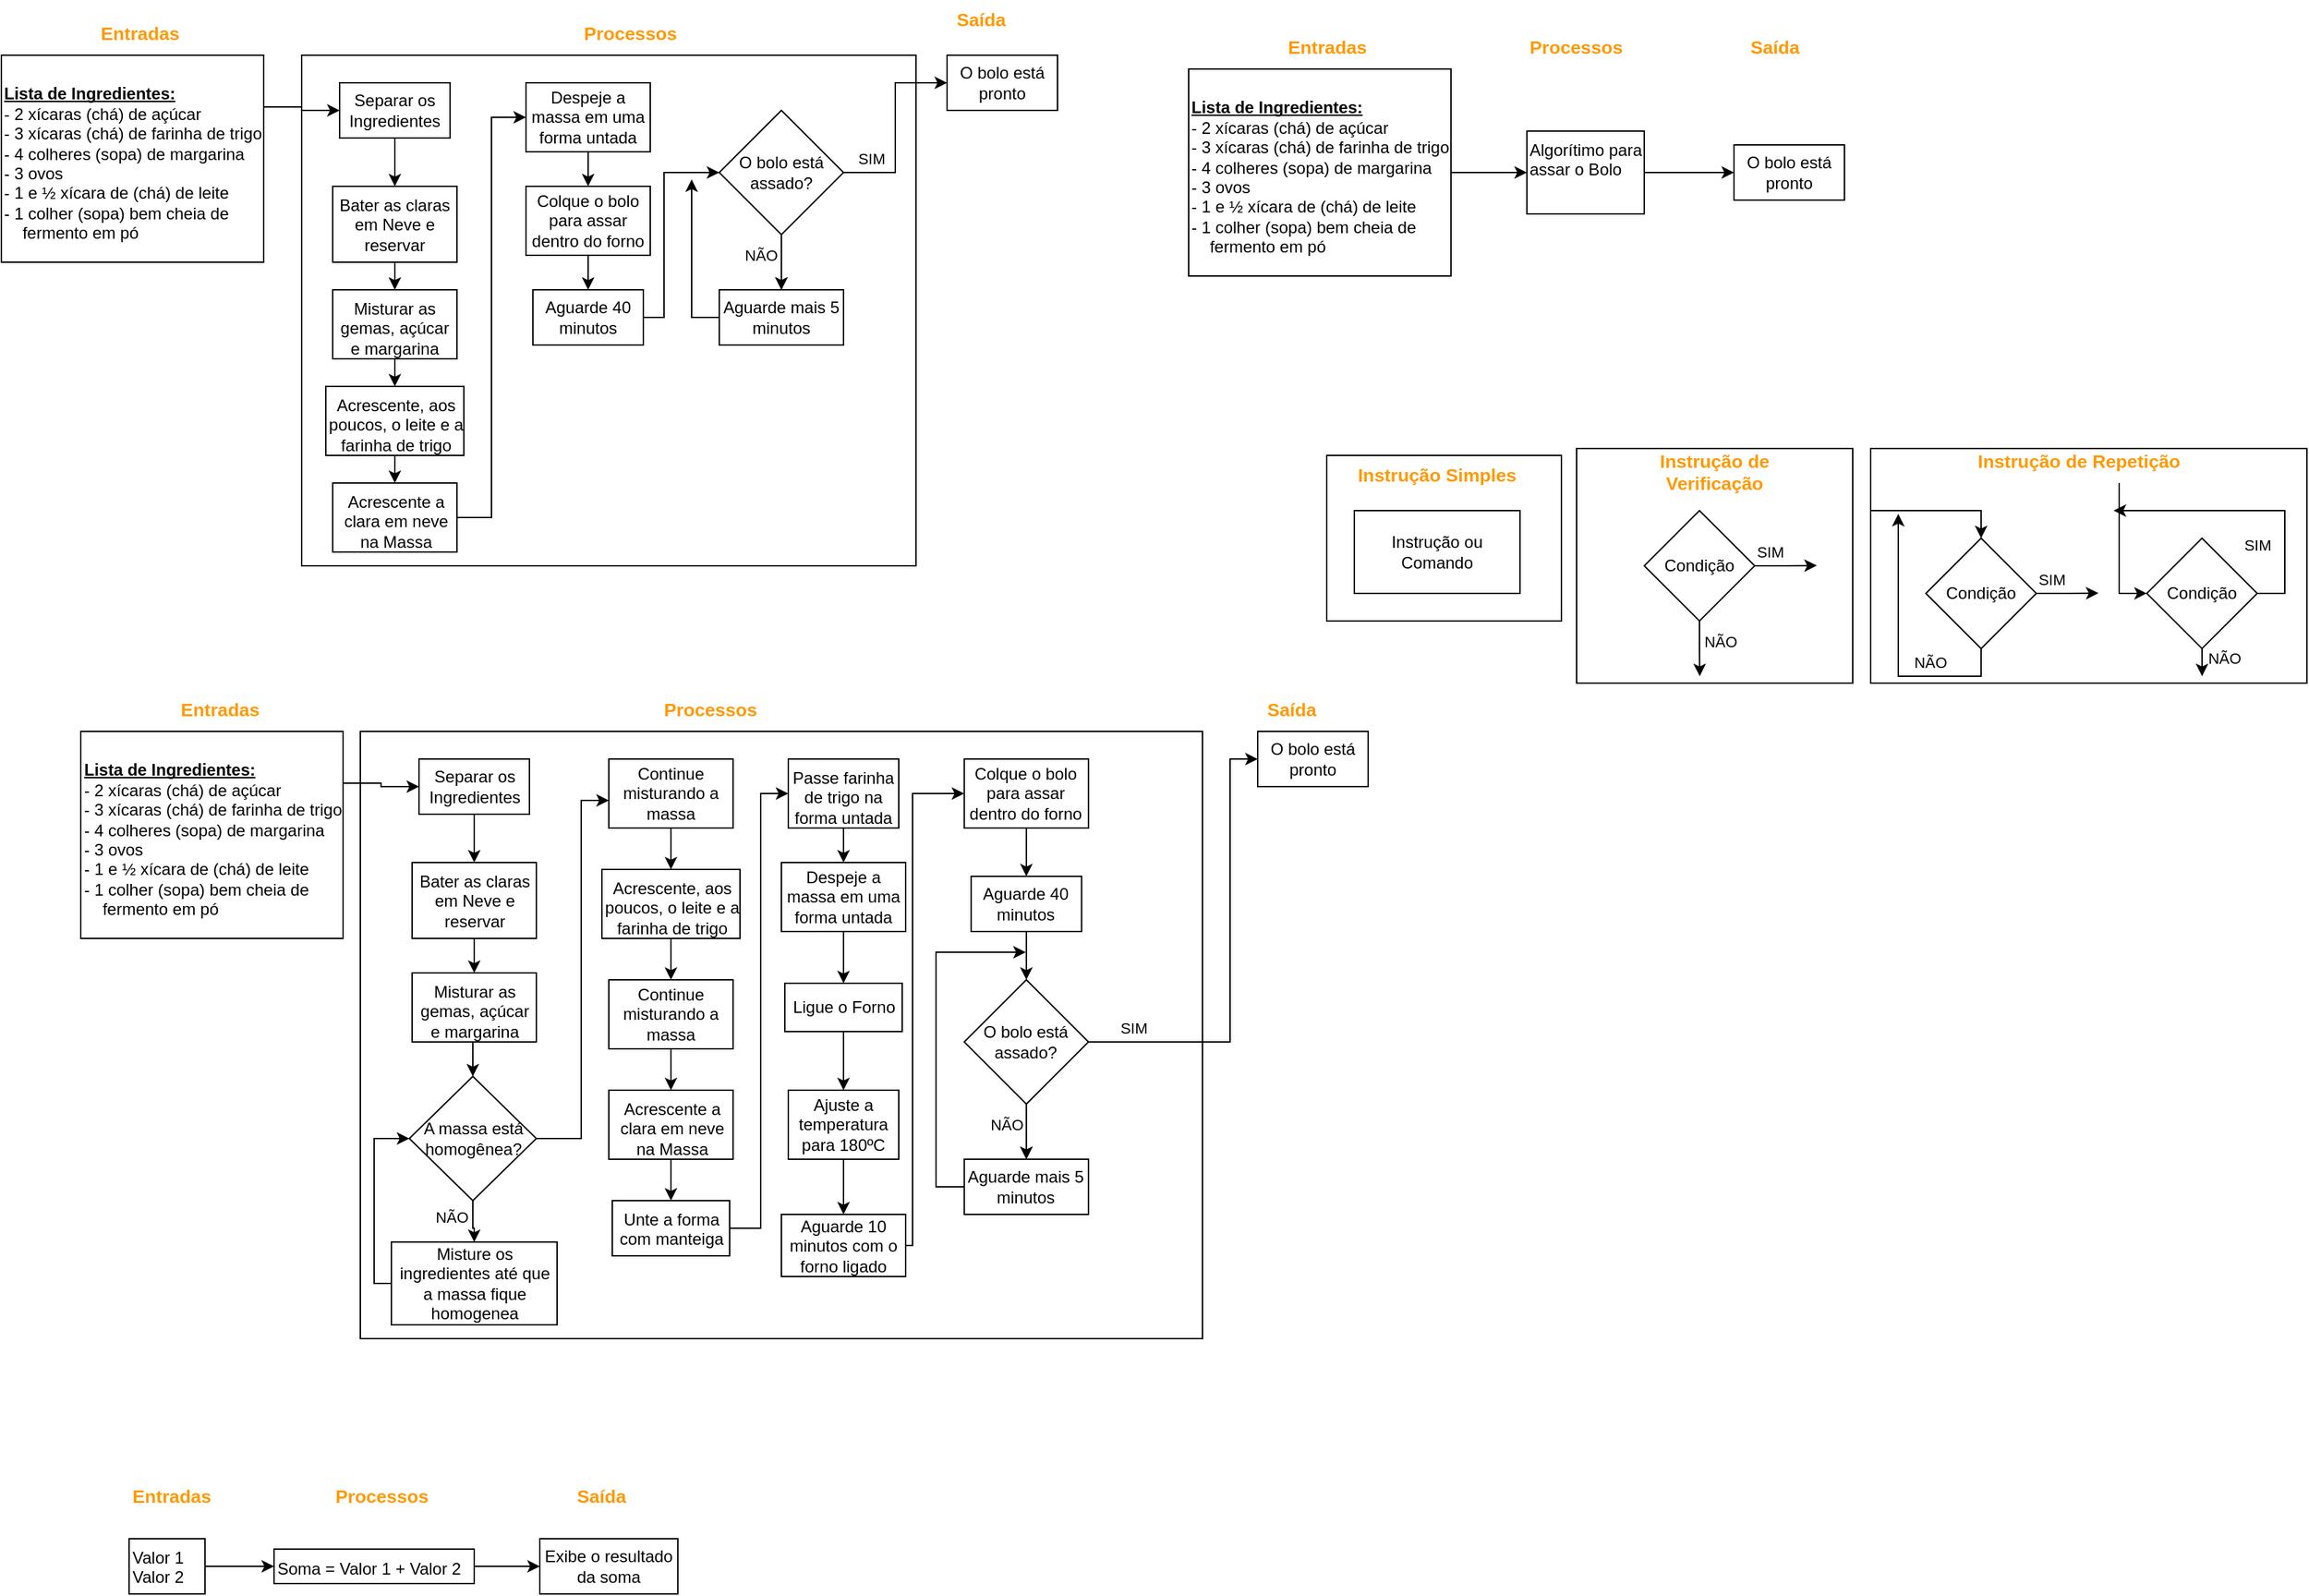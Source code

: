 <mxfile version="26.0.2">
  <diagram name="Página-1" id="PnfCO375FsDXvBxX3vm0">
    <mxGraphModel dx="3520" dy="1736" grid="1" gridSize="10" guides="1" tooltips="1" connect="1" arrows="1" fold="1" page="1" pageScale="1" pageWidth="827" pageHeight="1169" math="0" shadow="0">
      <root>
        <mxCell id="0" />
        <mxCell id="1" parent="0" />
        <mxCell id="hST-BHd2oqx7HPo5_Fxf-225" value="" style="rounded=0;whiteSpace=wrap;html=1;fillColor=none;" parent="1" vertex="1">
          <mxGeometry x="1354" y="324.99" width="316" height="170.02" as="geometry" />
        </mxCell>
        <mxCell id="hST-BHd2oqx7HPo5_Fxf-222" value="" style="rounded=0;whiteSpace=wrap;html=1;fillColor=none;" parent="1" vertex="1">
          <mxGeometry x="1141" y="324.99" width="200" height="170.02" as="geometry" />
        </mxCell>
        <mxCell id="hST-BHd2oqx7HPo5_Fxf-112" value="" style="edgeStyle=orthogonalEdgeStyle;rounded=0;orthogonalLoop=1;jettySize=auto;html=1;" parent="1" source="hST-BHd2oqx7HPo5_Fxf-106" target="hST-BHd2oqx7HPo5_Fxf-111" edge="1">
          <mxGeometry relative="1" as="geometry" />
        </mxCell>
        <mxCell id="hST-BHd2oqx7HPo5_Fxf-106" value="&lt;b id=&quot;docs-internal-guid-5ede7787-7fff-86bc-f74b-21b0d1a336cf&quot; style=&quot;forced-color-adjust: none; color: rgb(0, 0, 0); font-family: Helvetica; font-size: 12px; font-style: normal; font-variant-ligatures: normal; font-variant-caps: normal; letter-spacing: normal; orphans: 2; text-align: left; text-indent: 0px; text-transform: none; widows: 2; word-spacing: 0px; -webkit-text-stroke-width: 0px; white-space: normal; background-color: rgb(251, 251, 251); text-decoration-thickness: initial; text-decoration-style: initial; text-decoration-color: initial; font-weight: normal;&quot;&gt;&lt;p dir=&quot;ltr&quot; style=&quot;forced-color-adjust: none; line-height: 1.2; margin-top: 0pt; margin-bottom: 0pt;&quot;&gt;&lt;span style=&quot;forced-color-adjust: none; font-size: 9pt; font-family: Arial, sans-serif; color: rgb(0, 0, 0); background-color: transparent; font-weight: 700; font-style: normal; font-variant: normal; text-decoration: underline; text-decoration-skip-ink: none; vertical-align: baseline; white-space: pre-wrap;&quot;&gt;&lt;br class=&quot;Apple-interchange-newline&quot;&gt;Lista de Ingredientes:&lt;/span&gt;&lt;/p&gt;&lt;p dir=&quot;ltr&quot; style=&quot;forced-color-adjust: none; line-height: 1.2; margin-top: 0pt; margin-bottom: 0pt;&quot;&gt;&lt;span style=&quot;forced-color-adjust: none; font-size: 9pt; font-family: Arial, sans-serif; color: rgb(0, 0, 0); background-color: transparent; font-weight: 400; font-style: normal; font-variant: normal; text-decoration: none; vertical-align: baseline; white-space: pre-wrap;&quot;&gt;- 2 xícaras (chá) de açúcar&lt;/span&gt;&lt;/p&gt;&lt;p dir=&quot;ltr&quot; style=&quot;forced-color-adjust: none; line-height: 1.2; margin-top: 0pt; margin-bottom: 0pt;&quot;&gt;&lt;span style=&quot;forced-color-adjust: none; font-size: 9pt; font-family: Arial, sans-serif; color: rgb(0, 0, 0); background-color: transparent; font-weight: 400; font-style: normal; font-variant: normal; text-decoration: none; vertical-align: baseline; white-space: pre-wrap;&quot;&gt;- 3 xícaras (chá) de farinha de trigo&lt;/span&gt;&lt;/p&gt;&lt;p dir=&quot;ltr&quot; style=&quot;forced-color-adjust: none; line-height: 1.2; margin-top: 0pt; margin-bottom: 0pt;&quot;&gt;&lt;span style=&quot;forced-color-adjust: none; font-size: 9pt; font-family: Arial, sans-serif; color: rgb(0, 0, 0); background-color: transparent; font-weight: 400; font-style: normal; font-variant: normal; text-decoration: none; vertical-align: baseline; white-space: pre-wrap;&quot;&gt;- 4 colheres (sopa) de margarina&lt;/span&gt;&lt;/p&gt;&lt;p dir=&quot;ltr&quot; style=&quot;forced-color-adjust: none; line-height: 1.2; margin-top: 0pt; margin-bottom: 0pt;&quot;&gt;&lt;span style=&quot;forced-color-adjust: none; font-size: 9pt; font-family: Arial, sans-serif; color: rgb(0, 0, 0); background-color: transparent; font-weight: 400; font-style: normal; font-variant: normal; text-decoration: none; vertical-align: baseline; white-space: pre-wrap;&quot;&gt;- 3 ovos&lt;/span&gt;&lt;/p&gt;&lt;p dir=&quot;ltr&quot; style=&quot;forced-color-adjust: none; line-height: 1.2; margin-top: 0pt; margin-bottom: 0pt;&quot;&gt;&lt;span style=&quot;forced-color-adjust: none; font-size: 9pt; font-family: Arial, sans-serif; color: rgb(0, 0, 0); background-color: transparent; font-weight: 400; font-style: normal; font-variant: normal; text-decoration: none; vertical-align: baseline; white-space: pre-wrap;&quot;&gt;- 1 e ½ xícara de (chá) de leite&lt;/span&gt;&lt;/p&gt;&lt;p dir=&quot;ltr&quot; style=&quot;forced-color-adjust: none; line-height: 1.2; margin-top: 0pt; margin-bottom: 0pt;&quot;&gt;&lt;span style=&quot;forced-color-adjust: none; font-size: 9pt; font-family: Arial, sans-serif; color: rgb(0, 0, 0); background-color: transparent; font-weight: 400; font-style: normal; font-variant: normal; text-decoration: none; vertical-align: baseline; white-space: pre-wrap;&quot;&gt;- 1 colher (sopa) bem cheia de&amp;nbsp;&lt;/span&gt;&lt;/p&gt;&lt;p dir=&quot;ltr&quot; style=&quot;forced-color-adjust: none; line-height: 1.2; margin-top: 0pt; margin-bottom: 0pt;&quot;&gt;&lt;span style=&quot;forced-color-adjust: none; font-size: 9pt; font-family: Arial, sans-serif; color: rgb(0, 0, 0); background-color: transparent; font-weight: 400; font-style: normal; font-variant: normal; text-decoration: none; vertical-align: baseline; white-space: pre-wrap;&quot;&gt;&amp;nbsp;&amp;nbsp;&amp;nbsp;&amp;nbsp;fermento em pó&lt;/span&gt;&lt;/p&gt;&lt;/b&gt;" style="text;whiteSpace=wrap;html=1;strokeColor=default;" parent="1" vertex="1">
          <mxGeometry x="860" y="50" width="190" height="150" as="geometry" />
        </mxCell>
        <mxCell id="hST-BHd2oqx7HPo5_Fxf-107" value="&lt;span style=&quot;color: rgb(255, 153, 0); font-family: Arial, sans-serif; font-size: 13.333px; font-style: normal; font-variant-ligatures: normal; font-variant-caps: normal; font-weight: 700; letter-spacing: normal; orphans: 2; text-align: center; text-indent: 0px; text-transform: none; widows: 2; word-spacing: 0px; -webkit-text-stroke-width: 0px; white-space: pre-wrap; text-decoration-thickness: initial; text-decoration-style: initial; text-decoration-color: initial; float: none; display: inline !important;&quot;&gt;Entradas&lt;/span&gt;" style="text;whiteSpace=wrap;html=1;labelBackgroundColor=none;" parent="1" vertex="1">
          <mxGeometry x="930" y="20" width="70" height="30" as="geometry" />
        </mxCell>
        <mxCell id="hST-BHd2oqx7HPo5_Fxf-108" value="O bolo está pronto" style="text;html=1;align=center;verticalAlign=middle;whiteSpace=wrap;rounded=0;strokeColor=default;" parent="1" vertex="1">
          <mxGeometry x="1255" y="105" width="80" height="40" as="geometry" />
        </mxCell>
        <mxCell id="hST-BHd2oqx7HPo5_Fxf-109" value="&lt;div style=&quot;text-align: center;&quot;&gt;&lt;span style=&quot;background-color: initial; font-size: 13.333px; white-space-collapse: preserve;&quot;&gt;&lt;font face=&quot;Arial, sans-serif&quot; color=&quot;#ff9900&quot;&gt;&lt;b&gt;Saída&lt;/b&gt;&lt;/font&gt;&lt;/span&gt;&lt;/div&gt;" style="text;whiteSpace=wrap;html=1;labelBackgroundColor=none;" parent="1" vertex="1">
          <mxGeometry x="1265" y="20" width="70" height="30" as="geometry" />
        </mxCell>
        <mxCell id="hST-BHd2oqx7HPo5_Fxf-110" value="&lt;div style=&quot;text-align: center;&quot;&gt;&lt;span style=&quot;background-color: initial; font-size: 13.333px; white-space-collapse: preserve;&quot;&gt;&lt;font face=&quot;Arial, sans-serif&quot; color=&quot;#ff9900&quot;&gt;&lt;b&gt;Processos&lt;/b&gt;&lt;/font&gt;&lt;/span&gt;&lt;/div&gt;" style="text;whiteSpace=wrap;html=1;labelBackgroundColor=none;" parent="1" vertex="1">
          <mxGeometry x="1105" y="20" width="70" height="30" as="geometry" />
        </mxCell>
        <mxCell id="hST-BHd2oqx7HPo5_Fxf-113" value="" style="edgeStyle=orthogonalEdgeStyle;rounded=0;orthogonalLoop=1;jettySize=auto;html=1;" parent="1" source="hST-BHd2oqx7HPo5_Fxf-111" target="hST-BHd2oqx7HPo5_Fxf-108" edge="1">
          <mxGeometry relative="1" as="geometry" />
        </mxCell>
        <mxCell id="hST-BHd2oqx7HPo5_Fxf-111" value="Algorítimo para assar o Bolo" style="whiteSpace=wrap;html=1;align=left;verticalAlign=top;fillColor=none;gradientColor=none;" parent="1" vertex="1">
          <mxGeometry x="1105" y="95" width="85" height="60" as="geometry" />
        </mxCell>
        <mxCell id="hST-BHd2oqx7HPo5_Fxf-114" value="" style="rounded=0;whiteSpace=wrap;html=1;fillColor=none;" parent="1" vertex="1">
          <mxGeometry x="217.5" y="40" width="445" height="370" as="geometry" />
        </mxCell>
        <mxCell id="hST-BHd2oqx7HPo5_Fxf-115" style="edgeStyle=orthogonalEdgeStyle;rounded=0;orthogonalLoop=1;jettySize=auto;html=1;exitX=0.5;exitY=1;exitDx=0;exitDy=0;entryX=0.5;entryY=0;entryDx=0;entryDy=0;" parent="1" source="hST-BHd2oqx7HPo5_Fxf-116" target="hST-BHd2oqx7HPo5_Fxf-121" edge="1">
          <mxGeometry relative="1" as="geometry" />
        </mxCell>
        <mxCell id="hST-BHd2oqx7HPo5_Fxf-116" value="Separar os Ingredientes" style="text;html=1;align=center;verticalAlign=middle;whiteSpace=wrap;rounded=0;strokeColor=default;" parent="1" vertex="1">
          <mxGeometry x="245" y="60" width="80" height="40" as="geometry" />
        </mxCell>
        <mxCell id="hST-BHd2oqx7HPo5_Fxf-117" style="edgeStyle=orthogonalEdgeStyle;rounded=0;orthogonalLoop=1;jettySize=auto;html=1;exitX=1;exitY=0.25;exitDx=0;exitDy=0;entryX=0;entryY=0.5;entryDx=0;entryDy=0;" parent="1" source="hST-BHd2oqx7HPo5_Fxf-118" target="hST-BHd2oqx7HPo5_Fxf-116" edge="1">
          <mxGeometry relative="1" as="geometry" />
        </mxCell>
        <mxCell id="hST-BHd2oqx7HPo5_Fxf-118" value="&lt;b id=&quot;docs-internal-guid-5ede7787-7fff-86bc-f74b-21b0d1a336cf&quot; style=&quot;forced-color-adjust: none; color: rgb(0, 0, 0); font-family: Helvetica; font-size: 12px; font-style: normal; font-variant-ligatures: normal; font-variant-caps: normal; letter-spacing: normal; orphans: 2; text-align: left; text-indent: 0px; text-transform: none; widows: 2; word-spacing: 0px; -webkit-text-stroke-width: 0px; white-space: normal; background-color: rgb(251, 251, 251); text-decoration-thickness: initial; text-decoration-style: initial; text-decoration-color: initial; font-weight: normal;&quot;&gt;&lt;p dir=&quot;ltr&quot; style=&quot;forced-color-adjust: none; line-height: 1.2; margin-top: 0pt; margin-bottom: 0pt;&quot;&gt;&lt;span style=&quot;forced-color-adjust: none; font-size: 9pt; font-family: Arial, sans-serif; color: rgb(0, 0, 0); background-color: transparent; font-weight: 700; font-style: normal; font-variant: normal; text-decoration: underline; text-decoration-skip-ink: none; vertical-align: baseline; white-space: pre-wrap;&quot;&gt;&lt;br class=&quot;Apple-interchange-newline&quot;&gt;Lista de Ingredientes:&lt;/span&gt;&lt;/p&gt;&lt;p dir=&quot;ltr&quot; style=&quot;forced-color-adjust: none; line-height: 1.2; margin-top: 0pt; margin-bottom: 0pt;&quot;&gt;&lt;span style=&quot;forced-color-adjust: none; font-size: 9pt; font-family: Arial, sans-serif; color: rgb(0, 0, 0); background-color: transparent; font-weight: 400; font-style: normal; font-variant: normal; text-decoration: none; vertical-align: baseline; white-space: pre-wrap;&quot;&gt;- 2 xícaras (chá) de açúcar&lt;/span&gt;&lt;/p&gt;&lt;p dir=&quot;ltr&quot; style=&quot;forced-color-adjust: none; line-height: 1.2; margin-top: 0pt; margin-bottom: 0pt;&quot;&gt;&lt;span style=&quot;forced-color-adjust: none; font-size: 9pt; font-family: Arial, sans-serif; color: rgb(0, 0, 0); background-color: transparent; font-weight: 400; font-style: normal; font-variant: normal; text-decoration: none; vertical-align: baseline; white-space: pre-wrap;&quot;&gt;- 3 xícaras (chá) de farinha de trigo&lt;/span&gt;&lt;/p&gt;&lt;p dir=&quot;ltr&quot; style=&quot;forced-color-adjust: none; line-height: 1.2; margin-top: 0pt; margin-bottom: 0pt;&quot;&gt;&lt;span style=&quot;forced-color-adjust: none; font-size: 9pt; font-family: Arial, sans-serif; color: rgb(0, 0, 0); background-color: transparent; font-weight: 400; font-style: normal; font-variant: normal; text-decoration: none; vertical-align: baseline; white-space: pre-wrap;&quot;&gt;- 4 colheres (sopa) de margarina&lt;/span&gt;&lt;/p&gt;&lt;p dir=&quot;ltr&quot; style=&quot;forced-color-adjust: none; line-height: 1.2; margin-top: 0pt; margin-bottom: 0pt;&quot;&gt;&lt;span style=&quot;forced-color-adjust: none; font-size: 9pt; font-family: Arial, sans-serif; color: rgb(0, 0, 0); background-color: transparent; font-weight: 400; font-style: normal; font-variant: normal; text-decoration: none; vertical-align: baseline; white-space: pre-wrap;&quot;&gt;- 3 ovos&lt;/span&gt;&lt;/p&gt;&lt;p dir=&quot;ltr&quot; style=&quot;forced-color-adjust: none; line-height: 1.2; margin-top: 0pt; margin-bottom: 0pt;&quot;&gt;&lt;span style=&quot;forced-color-adjust: none; font-size: 9pt; font-family: Arial, sans-serif; color: rgb(0, 0, 0); background-color: transparent; font-weight: 400; font-style: normal; font-variant: normal; text-decoration: none; vertical-align: baseline; white-space: pre-wrap;&quot;&gt;- 1 e ½ xícara de (chá) de leite&lt;/span&gt;&lt;/p&gt;&lt;p dir=&quot;ltr&quot; style=&quot;forced-color-adjust: none; line-height: 1.2; margin-top: 0pt; margin-bottom: 0pt;&quot;&gt;&lt;span style=&quot;forced-color-adjust: none; font-size: 9pt; font-family: Arial, sans-serif; color: rgb(0, 0, 0); background-color: transparent; font-weight: 400; font-style: normal; font-variant: normal; text-decoration: none; vertical-align: baseline; white-space: pre-wrap;&quot;&gt;- 1 colher (sopa) bem cheia de&amp;nbsp;&lt;/span&gt;&lt;/p&gt;&lt;p dir=&quot;ltr&quot; style=&quot;forced-color-adjust: none; line-height: 1.2; margin-top: 0pt; margin-bottom: 0pt;&quot;&gt;&lt;span style=&quot;forced-color-adjust: none; font-size: 9pt; font-family: Arial, sans-serif; color: rgb(0, 0, 0); background-color: transparent; font-weight: 400; font-style: normal; font-variant: normal; text-decoration: none; vertical-align: baseline; white-space: pre-wrap;&quot;&gt;&amp;nbsp;&amp;nbsp;&amp;nbsp;&amp;nbsp;fermento em pó&lt;/span&gt;&lt;/p&gt;&lt;/b&gt;" style="text;whiteSpace=wrap;html=1;strokeColor=default;" parent="1" vertex="1">
          <mxGeometry y="40" width="190" height="150" as="geometry" />
        </mxCell>
        <mxCell id="hST-BHd2oqx7HPo5_Fxf-119" value="&lt;span style=&quot;color: rgb(255, 153, 0); font-family: Arial, sans-serif; font-size: 13.333px; font-style: normal; font-variant-ligatures: normal; font-variant-caps: normal; font-weight: 700; letter-spacing: normal; orphans: 2; text-align: center; text-indent: 0px; text-transform: none; widows: 2; word-spacing: 0px; -webkit-text-stroke-width: 0px; white-space: pre-wrap; text-decoration-thickness: initial; text-decoration-style: initial; text-decoration-color: initial; float: none; display: inline !important;&quot;&gt;Entradas&lt;/span&gt;" style="text;whiteSpace=wrap;html=1;labelBackgroundColor=none;" parent="1" vertex="1">
          <mxGeometry x="70" y="10" width="70" height="30" as="geometry" />
        </mxCell>
        <mxCell id="hST-BHd2oqx7HPo5_Fxf-120" style="edgeStyle=orthogonalEdgeStyle;rounded=0;orthogonalLoop=1;jettySize=auto;html=1;exitX=0.5;exitY=1;exitDx=0;exitDy=0;entryX=0.5;entryY=0;entryDx=0;entryDy=0;" parent="1" source="hST-BHd2oqx7HPo5_Fxf-121" target="hST-BHd2oqx7HPo5_Fxf-123" edge="1">
          <mxGeometry relative="1" as="geometry" />
        </mxCell>
        <mxCell id="hST-BHd2oqx7HPo5_Fxf-121" value="&lt;span style=&quot;color: rgb(0, 0, 0); font-family: Arial, sans-serif; font-size: 12px; font-style: normal; font-variant-ligatures: normal; font-variant-caps: normal; font-weight: 400; letter-spacing: normal; orphans: 2; text-indent: 0px; text-transform: none; widows: 2; word-spacing: 0px; -webkit-text-stroke-width: 0px; white-space: pre-wrap; text-decoration-thickness: initial; text-decoration-style: initial; text-decoration-color: initial; float: none; display: inline !important;&quot;&gt;Bater as claras em Neve e reservar&lt;/span&gt;" style="text;whiteSpace=wrap;html=1;strokeColor=default;align=center;labelBackgroundColor=none;" parent="1" vertex="1">
          <mxGeometry x="240" y="135" width="90" height="55" as="geometry" />
        </mxCell>
        <mxCell id="hST-BHd2oqx7HPo5_Fxf-122" style="edgeStyle=orthogonalEdgeStyle;rounded=0;orthogonalLoop=1;jettySize=auto;html=1;exitX=0.5;exitY=1;exitDx=0;exitDy=0;entryX=0.5;entryY=0;entryDx=0;entryDy=0;" parent="1" source="hST-BHd2oqx7HPo5_Fxf-123" target="hST-BHd2oqx7HPo5_Fxf-125" edge="1">
          <mxGeometry relative="1" as="geometry" />
        </mxCell>
        <mxCell id="hST-BHd2oqx7HPo5_Fxf-123" value="&lt;span style=&quot;color: rgb(0, 0, 0); font-family: Arial, sans-serif; font-size: 12px; font-style: normal; font-variant-ligatures: normal; font-variant-caps: normal; font-weight: 400; letter-spacing: normal; orphans: 2; text-indent: 0px; text-transform: none; widows: 2; word-spacing: 0px; -webkit-text-stroke-width: 0px; white-space: pre-wrap; text-decoration-thickness: initial; text-decoration-style: initial; text-decoration-color: initial; float: none; display: inline !important;&quot;&gt;Misturar as gemas, açúcar e margarina&lt;/span&gt;" style="text;whiteSpace=wrap;html=1;labelBackgroundColor=none;strokeColor=default;align=center;" parent="1" vertex="1">
          <mxGeometry x="240" y="210" width="90" height="50" as="geometry" />
        </mxCell>
        <mxCell id="hST-BHd2oqx7HPo5_Fxf-124" style="edgeStyle=orthogonalEdgeStyle;rounded=0;orthogonalLoop=1;jettySize=auto;html=1;exitX=0.5;exitY=1;exitDx=0;exitDy=0;entryX=0.5;entryY=0;entryDx=0;entryDy=0;" parent="1" source="hST-BHd2oqx7HPo5_Fxf-125" target="hST-BHd2oqx7HPo5_Fxf-127" edge="1">
          <mxGeometry relative="1" as="geometry" />
        </mxCell>
        <mxCell id="hST-BHd2oqx7HPo5_Fxf-125" value="&lt;b id=&quot;docs-internal-guid-5ede7787-7fff-86bc-f74b-21b0d1a336cf&quot; style=&quot;forced-color-adjust: none; color: rgb(0, 0, 0); font-family: Helvetica; font-size: 12px; font-style: normal; font-variant-ligatures: normal; font-variant-caps: normal; letter-spacing: normal; orphans: 2; text-align: left; text-indent: 0px; text-transform: none; widows: 2; word-spacing: 0px; -webkit-text-stroke-width: 0px; white-space: normal; text-decoration-thickness: initial; text-decoration-style: initial; text-decoration-color: initial; font-weight: normal;&quot;&gt;&lt;p dir=&quot;ltr&quot; style=&quot;forced-color-adjust: none; line-height: 1.2; text-align: center; margin-top: 0pt; margin-bottom: 0pt;&quot;&gt;&lt;span style=&quot;forced-color-adjust: none; font-size: 9pt; font-family: Arial, sans-serif; color: rgb(0, 0, 0); font-weight: 400; font-style: normal; font-variant: normal; text-decoration: none; vertical-align: baseline; white-space: pre-wrap;&quot;&gt;Acrescente, aos poucos, o leite e a farinha de trigo&lt;/span&gt;&lt;/p&gt;&lt;/b&gt;&lt;br class=&quot;Apple-interchange-newline&quot;&gt;" style="text;whiteSpace=wrap;html=1;strokeColor=default;labelBackgroundColor=none;" parent="1" vertex="1">
          <mxGeometry x="235" y="280" width="100" height="50" as="geometry" />
        </mxCell>
        <mxCell id="hST-BHd2oqx7HPo5_Fxf-126" style="edgeStyle=orthogonalEdgeStyle;rounded=0;orthogonalLoop=1;jettySize=auto;html=1;exitX=1;exitY=0.5;exitDx=0;exitDy=0;entryX=0;entryY=0.5;entryDx=0;entryDy=0;" parent="1" source="hST-BHd2oqx7HPo5_Fxf-127" target="hST-BHd2oqx7HPo5_Fxf-129" edge="1">
          <mxGeometry relative="1" as="geometry" />
        </mxCell>
        <mxCell id="hST-BHd2oqx7HPo5_Fxf-127" value="&lt;b id=&quot;docs-internal-guid-5ede7787-7fff-86bc-f74b-21b0d1a336cf&quot; style=&quot;forced-color-adjust: none; color: rgb(0, 0, 0); font-family: Helvetica; font-size: 12px; font-style: normal; font-variant-ligatures: normal; font-variant-caps: normal; letter-spacing: normal; orphans: 2; text-align: left; text-indent: 0px; text-transform: none; widows: 2; word-spacing: 0px; -webkit-text-stroke-width: 0px; white-space: normal; text-decoration-thickness: initial; text-decoration-style: initial; text-decoration-color: initial; font-weight: normal;&quot;&gt;&lt;p dir=&quot;ltr&quot; style=&quot;forced-color-adjust: none; line-height: 1.2; text-align: center; margin-top: 0pt; margin-bottom: 0pt;&quot;&gt;&lt;span style=&quot;font-family: Arial, sans-serif; white-space-collapse: preserve;&quot;&gt;Acrescente a clara em neve na Massa&lt;/span&gt;&lt;/p&gt;&lt;/b&gt;" style="text;whiteSpace=wrap;html=1;strokeColor=default;labelBackgroundColor=none;" parent="1" vertex="1">
          <mxGeometry x="240" y="350" width="90" height="50" as="geometry" />
        </mxCell>
        <mxCell id="hST-BHd2oqx7HPo5_Fxf-128" style="edgeStyle=orthogonalEdgeStyle;rounded=0;orthogonalLoop=1;jettySize=auto;html=1;exitX=0.5;exitY=1;exitDx=0;exitDy=0;entryX=0.5;entryY=0;entryDx=0;entryDy=0;" parent="1" source="hST-BHd2oqx7HPo5_Fxf-129" target="hST-BHd2oqx7HPo5_Fxf-131" edge="1">
          <mxGeometry relative="1" as="geometry" />
        </mxCell>
        <mxCell id="hST-BHd2oqx7HPo5_Fxf-129" value="Despeje a massa em uma forma untada" style="text;html=1;align=center;verticalAlign=middle;whiteSpace=wrap;rounded=0;strokeColor=default;" parent="1" vertex="1">
          <mxGeometry x="380" y="60" width="90" height="50" as="geometry" />
        </mxCell>
        <mxCell id="hST-BHd2oqx7HPo5_Fxf-130" style="edgeStyle=orthogonalEdgeStyle;rounded=0;orthogonalLoop=1;jettySize=auto;html=1;exitX=0.5;exitY=1;exitDx=0;exitDy=0;entryX=0.5;entryY=0;entryDx=0;entryDy=0;" parent="1" source="hST-BHd2oqx7HPo5_Fxf-131" target="hST-BHd2oqx7HPo5_Fxf-133" edge="1">
          <mxGeometry relative="1" as="geometry" />
        </mxCell>
        <mxCell id="hST-BHd2oqx7HPo5_Fxf-131" value="Colque o bolo para assar dentro do forno" style="text;html=1;align=center;verticalAlign=middle;whiteSpace=wrap;rounded=0;strokeColor=default;" parent="1" vertex="1">
          <mxGeometry x="380" y="135" width="90" height="50" as="geometry" />
        </mxCell>
        <mxCell id="hST-BHd2oqx7HPo5_Fxf-132" style="edgeStyle=orthogonalEdgeStyle;rounded=0;orthogonalLoop=1;jettySize=auto;html=1;exitX=1;exitY=0.5;exitDx=0;exitDy=0;entryX=0;entryY=0.5;entryDx=0;entryDy=0;" parent="1" source="hST-BHd2oqx7HPo5_Fxf-133" target="hST-BHd2oqx7HPo5_Fxf-139" edge="1">
          <mxGeometry relative="1" as="geometry">
            <Array as="points">
              <mxPoint x="480" y="230" />
              <mxPoint x="480" y="125" />
            </Array>
          </mxGeometry>
        </mxCell>
        <mxCell id="hST-BHd2oqx7HPo5_Fxf-133" value="Aguarde 40 minutos" style="text;html=1;align=center;verticalAlign=middle;whiteSpace=wrap;rounded=0;strokeColor=default;" parent="1" vertex="1">
          <mxGeometry x="385" y="210" width="80" height="40" as="geometry" />
        </mxCell>
        <mxCell id="hST-BHd2oqx7HPo5_Fxf-134" style="edgeStyle=orthogonalEdgeStyle;rounded=0;orthogonalLoop=1;jettySize=auto;html=1;exitX=0.5;exitY=1;exitDx=0;exitDy=0;entryX=0.5;entryY=0;entryDx=0;entryDy=0;labelBackgroundColor=none;" parent="1" source="hST-BHd2oqx7HPo5_Fxf-139" target="hST-BHd2oqx7HPo5_Fxf-141" edge="1">
          <mxGeometry relative="1" as="geometry" />
        </mxCell>
        <mxCell id="hST-BHd2oqx7HPo5_Fxf-135" value="NÃO" style="edgeLabel;html=1;align=center;verticalAlign=middle;resizable=0;points=[];labelBackgroundColor=none;" parent="hST-BHd2oqx7HPo5_Fxf-134" vertex="1" connectable="0">
          <mxGeometry x="-0.4" y="-2" relative="1" as="geometry">
            <mxPoint x="-13" y="3" as="offset" />
          </mxGeometry>
        </mxCell>
        <mxCell id="hST-BHd2oqx7HPo5_Fxf-136" style="edgeStyle=orthogonalEdgeStyle;rounded=0;orthogonalLoop=1;jettySize=auto;html=1;exitX=1;exitY=0.5;exitDx=0;exitDy=0;" parent="1" source="hST-BHd2oqx7HPo5_Fxf-139" target="hST-BHd2oqx7HPo5_Fxf-142" edge="1">
          <mxGeometry relative="1" as="geometry" />
        </mxCell>
        <mxCell id="hST-BHd2oqx7HPo5_Fxf-137" value="SIM" style="edgeLabel;html=1;align=center;verticalAlign=middle;resizable=0;points=[];labelBackgroundColor=none;" parent="hST-BHd2oqx7HPo5_Fxf-136" vertex="1" connectable="0">
          <mxGeometry x="-0.313" y="2" relative="1" as="geometry">
            <mxPoint x="-16" as="offset" />
          </mxGeometry>
        </mxCell>
        <mxCell id="hST-BHd2oqx7HPo5_Fxf-138" value="" style="edgeStyle=orthogonalEdgeStyle;rounded=0;orthogonalLoop=1;jettySize=auto;html=1;" parent="1" source="hST-BHd2oqx7HPo5_Fxf-139" target="hST-BHd2oqx7HPo5_Fxf-141" edge="1">
          <mxGeometry relative="1" as="geometry" />
        </mxCell>
        <mxCell id="hST-BHd2oqx7HPo5_Fxf-139" value="O bolo está assado?" style="rhombus;whiteSpace=wrap;html=1;fillColor=none;" parent="1" vertex="1">
          <mxGeometry x="520" y="80" width="90" height="90" as="geometry" />
        </mxCell>
        <mxCell id="hST-BHd2oqx7HPo5_Fxf-140" style="edgeStyle=orthogonalEdgeStyle;rounded=0;orthogonalLoop=1;jettySize=auto;html=1;exitX=0;exitY=0.5;exitDx=0;exitDy=0;" parent="1" source="hST-BHd2oqx7HPo5_Fxf-141" edge="1">
          <mxGeometry relative="1" as="geometry">
            <mxPoint x="500" y="130" as="targetPoint" />
          </mxGeometry>
        </mxCell>
        <mxCell id="hST-BHd2oqx7HPo5_Fxf-141" value="Aguarde mais 5 minutos" style="text;html=1;align=center;verticalAlign=middle;whiteSpace=wrap;rounded=0;strokeColor=default;" parent="1" vertex="1">
          <mxGeometry x="520" y="210" width="90" height="40" as="geometry" />
        </mxCell>
        <mxCell id="hST-BHd2oqx7HPo5_Fxf-142" value="O bolo está pronto" style="text;html=1;align=center;verticalAlign=middle;whiteSpace=wrap;rounded=0;strokeColor=default;" parent="1" vertex="1">
          <mxGeometry x="685" y="40" width="80" height="40" as="geometry" />
        </mxCell>
        <mxCell id="hST-BHd2oqx7HPo5_Fxf-143" value="&lt;div style=&quot;text-align: center;&quot;&gt;&lt;span style=&quot;background-color: initial; font-size: 13.333px; white-space-collapse: preserve;&quot;&gt;&lt;font face=&quot;Arial, sans-serif&quot; color=&quot;#ff9900&quot;&gt;&lt;b&gt;Processos&lt;/b&gt;&lt;/font&gt;&lt;/span&gt;&lt;/div&gt;" style="text;whiteSpace=wrap;html=1;labelBackgroundColor=none;" parent="1" vertex="1">
          <mxGeometry x="420" y="10" width="70" height="30" as="geometry" />
        </mxCell>
        <mxCell id="hST-BHd2oqx7HPo5_Fxf-144" value="&lt;div style=&quot;text-align: center;&quot;&gt;&lt;span style=&quot;background-color: initial; font-size: 13.333px; white-space-collapse: preserve;&quot;&gt;&lt;font face=&quot;Arial, sans-serif&quot; color=&quot;#ff9900&quot;&gt;&lt;b&gt;Saída&lt;/b&gt;&lt;/font&gt;&lt;/span&gt;&lt;/div&gt;" style="text;whiteSpace=wrap;html=1;labelBackgroundColor=none;" parent="1" vertex="1">
          <mxGeometry x="690" width="70" height="30" as="geometry" />
        </mxCell>
        <mxCell id="hST-BHd2oqx7HPo5_Fxf-145" value="" style="rounded=0;whiteSpace=wrap;html=1;fillColor=none;movable=1;resizable=1;rotatable=1;deletable=1;editable=1;locked=0;connectable=1;" parent="1" vertex="1">
          <mxGeometry x="260" y="530" width="610" height="440" as="geometry" />
        </mxCell>
        <mxCell id="hST-BHd2oqx7HPo5_Fxf-146" style="edgeStyle=orthogonalEdgeStyle;rounded=0;orthogonalLoop=1;jettySize=auto;html=1;exitX=0.5;exitY=1;exitDx=0;exitDy=0;entryX=0.5;entryY=0;entryDx=0;entryDy=0;movable=1;resizable=1;rotatable=1;deletable=1;editable=1;locked=0;connectable=1;" parent="1" source="hST-BHd2oqx7HPo5_Fxf-147" target="hST-BHd2oqx7HPo5_Fxf-152" edge="1">
          <mxGeometry relative="1" as="geometry" />
        </mxCell>
        <mxCell id="hST-BHd2oqx7HPo5_Fxf-147" value="Separar os Ingredientes" style="text;html=1;align=center;verticalAlign=middle;whiteSpace=wrap;rounded=0;strokeColor=default;movable=1;resizable=1;rotatable=1;deletable=1;editable=1;locked=0;connectable=1;" parent="1" vertex="1">
          <mxGeometry x="302.5" y="550" width="80" height="40" as="geometry" />
        </mxCell>
        <mxCell id="hST-BHd2oqx7HPo5_Fxf-148" style="edgeStyle=orthogonalEdgeStyle;rounded=0;orthogonalLoop=1;jettySize=auto;html=1;exitX=1;exitY=0.25;exitDx=0;exitDy=0;entryX=0;entryY=0.5;entryDx=0;entryDy=0;movable=1;resizable=1;rotatable=1;deletable=1;editable=1;locked=0;connectable=1;" parent="1" source="hST-BHd2oqx7HPo5_Fxf-149" target="hST-BHd2oqx7HPo5_Fxf-147" edge="1">
          <mxGeometry relative="1" as="geometry" />
        </mxCell>
        <mxCell id="hST-BHd2oqx7HPo5_Fxf-149" value="&lt;b id=&quot;docs-internal-guid-5ede7787-7fff-86bc-f74b-21b0d1a336cf&quot; style=&quot;forced-color-adjust: none; color: rgb(0, 0, 0); font-family: Helvetica; font-size: 12px; font-style: normal; font-variant-ligatures: normal; font-variant-caps: normal; letter-spacing: normal; orphans: 2; text-align: left; text-indent: 0px; text-transform: none; widows: 2; word-spacing: 0px; -webkit-text-stroke-width: 0px; white-space: normal; background-color: rgb(251, 251, 251); text-decoration-thickness: initial; text-decoration-style: initial; text-decoration-color: initial; font-weight: normal;&quot;&gt;&lt;p dir=&quot;ltr&quot; style=&quot;forced-color-adjust: none; line-height: 1.2; margin-top: 0pt; margin-bottom: 0pt;&quot;&gt;&lt;span style=&quot;forced-color-adjust: none; font-size: 9pt; font-family: Arial, sans-serif; color: rgb(0, 0, 0); background-color: transparent; font-weight: 700; font-style: normal; font-variant: normal; text-decoration: underline; text-decoration-skip-ink: none; vertical-align: baseline; white-space: pre-wrap;&quot;&gt;&lt;br class=&quot;Apple-interchange-newline&quot;&gt;Lista de Ingredientes:&lt;/span&gt;&lt;/p&gt;&lt;p dir=&quot;ltr&quot; style=&quot;forced-color-adjust: none; line-height: 1.2; margin-top: 0pt; margin-bottom: 0pt;&quot;&gt;&lt;span style=&quot;forced-color-adjust: none; font-size: 9pt; font-family: Arial, sans-serif; color: rgb(0, 0, 0); background-color: transparent; font-weight: 400; font-style: normal; font-variant: normal; text-decoration: none; vertical-align: baseline; white-space: pre-wrap;&quot;&gt;- 2 xícaras (chá) de açúcar&lt;/span&gt;&lt;/p&gt;&lt;p dir=&quot;ltr&quot; style=&quot;forced-color-adjust: none; line-height: 1.2; margin-top: 0pt; margin-bottom: 0pt;&quot;&gt;&lt;span style=&quot;forced-color-adjust: none; font-size: 9pt; font-family: Arial, sans-serif; color: rgb(0, 0, 0); background-color: transparent; font-weight: 400; font-style: normal; font-variant: normal; text-decoration: none; vertical-align: baseline; white-space: pre-wrap;&quot;&gt;- 3 xícaras (chá) de farinha de trigo&lt;/span&gt;&lt;/p&gt;&lt;p dir=&quot;ltr&quot; style=&quot;forced-color-adjust: none; line-height: 1.2; margin-top: 0pt; margin-bottom: 0pt;&quot;&gt;&lt;span style=&quot;forced-color-adjust: none; font-size: 9pt; font-family: Arial, sans-serif; color: rgb(0, 0, 0); background-color: transparent; font-weight: 400; font-style: normal; font-variant: normal; text-decoration: none; vertical-align: baseline; white-space: pre-wrap;&quot;&gt;- 4 colheres (sopa) de margarina&lt;/span&gt;&lt;/p&gt;&lt;p dir=&quot;ltr&quot; style=&quot;forced-color-adjust: none; line-height: 1.2; margin-top: 0pt; margin-bottom: 0pt;&quot;&gt;&lt;span style=&quot;forced-color-adjust: none; font-size: 9pt; font-family: Arial, sans-serif; color: rgb(0, 0, 0); background-color: transparent; font-weight: 400; font-style: normal; font-variant: normal; text-decoration: none; vertical-align: baseline; white-space: pre-wrap;&quot;&gt;- 3 ovos&lt;/span&gt;&lt;/p&gt;&lt;p dir=&quot;ltr&quot; style=&quot;forced-color-adjust: none; line-height: 1.2; margin-top: 0pt; margin-bottom: 0pt;&quot;&gt;&lt;span style=&quot;forced-color-adjust: none; font-size: 9pt; font-family: Arial, sans-serif; color: rgb(0, 0, 0); background-color: transparent; font-weight: 400; font-style: normal; font-variant: normal; text-decoration: none; vertical-align: baseline; white-space: pre-wrap;&quot;&gt;- 1 e ½ xícara de (chá) de leite&lt;/span&gt;&lt;/p&gt;&lt;p dir=&quot;ltr&quot; style=&quot;forced-color-adjust: none; line-height: 1.2; margin-top: 0pt; margin-bottom: 0pt;&quot;&gt;&lt;span style=&quot;forced-color-adjust: none; font-size: 9pt; font-family: Arial, sans-serif; color: rgb(0, 0, 0); background-color: transparent; font-weight: 400; font-style: normal; font-variant: normal; text-decoration: none; vertical-align: baseline; white-space: pre-wrap;&quot;&gt;- 1 colher (sopa) bem cheia de&amp;nbsp;&lt;/span&gt;&lt;/p&gt;&lt;p dir=&quot;ltr&quot; style=&quot;forced-color-adjust: none; line-height: 1.2; margin-top: 0pt; margin-bottom: 0pt;&quot;&gt;&lt;span style=&quot;forced-color-adjust: none; font-size: 9pt; font-family: Arial, sans-serif; color: rgb(0, 0, 0); background-color: transparent; font-weight: 400; font-style: normal; font-variant: normal; text-decoration: none; vertical-align: baseline; white-space: pre-wrap;&quot;&gt;&amp;nbsp;&amp;nbsp;&amp;nbsp;&amp;nbsp;fermento em pó&lt;/span&gt;&lt;/p&gt;&lt;/b&gt;" style="text;whiteSpace=wrap;html=1;strokeColor=default;movable=1;resizable=1;rotatable=1;deletable=1;editable=1;locked=0;connectable=1;" parent="1" vertex="1">
          <mxGeometry x="57.5" y="530" width="190" height="150" as="geometry" />
        </mxCell>
        <mxCell id="hST-BHd2oqx7HPo5_Fxf-150" value="&lt;span style=&quot;color: rgb(255, 153, 0); font-family: Arial, sans-serif; font-size: 13.333px; font-style: normal; font-variant-ligatures: normal; font-variant-caps: normal; font-weight: 700; letter-spacing: normal; orphans: 2; text-align: center; text-indent: 0px; text-transform: none; widows: 2; word-spacing: 0px; -webkit-text-stroke-width: 0px; white-space: pre-wrap; text-decoration-thickness: initial; text-decoration-style: initial; text-decoration-color: initial; float: none; display: inline !important;&quot;&gt;Entradas&lt;/span&gt;" style="text;whiteSpace=wrap;html=1;labelBackgroundColor=none;movable=1;resizable=1;rotatable=1;deletable=1;editable=1;locked=0;connectable=1;" parent="1" vertex="1">
          <mxGeometry x="127.5" y="500" width="70" height="30" as="geometry" />
        </mxCell>
        <mxCell id="hST-BHd2oqx7HPo5_Fxf-151" style="edgeStyle=orthogonalEdgeStyle;rounded=0;orthogonalLoop=1;jettySize=auto;html=1;exitX=0.5;exitY=1;exitDx=0;exitDy=0;entryX=0.5;entryY=0;entryDx=0;entryDy=0;movable=1;resizable=1;rotatable=1;deletable=1;editable=1;locked=0;connectable=1;" parent="1" source="hST-BHd2oqx7HPo5_Fxf-152" target="hST-BHd2oqx7HPo5_Fxf-154" edge="1">
          <mxGeometry relative="1" as="geometry" />
        </mxCell>
        <mxCell id="hST-BHd2oqx7HPo5_Fxf-152" value="&lt;span style=&quot;color: rgb(0, 0, 0); font-family: Arial, sans-serif; font-size: 12px; font-style: normal; font-variant-ligatures: normal; font-variant-caps: normal; font-weight: 400; letter-spacing: normal; orphans: 2; text-indent: 0px; text-transform: none; widows: 2; word-spacing: 0px; -webkit-text-stroke-width: 0px; white-space: pre-wrap; text-decoration-thickness: initial; text-decoration-style: initial; text-decoration-color: initial; float: none; display: inline !important;&quot;&gt;Bater as claras em Neve e reservar&lt;/span&gt;" style="text;whiteSpace=wrap;html=1;strokeColor=default;align=center;labelBackgroundColor=none;movable=1;resizable=1;rotatable=1;deletable=1;editable=1;locked=0;connectable=1;" parent="1" vertex="1">
          <mxGeometry x="297.5" y="625" width="90" height="55" as="geometry" />
        </mxCell>
        <mxCell id="hST-BHd2oqx7HPo5_Fxf-153" style="edgeStyle=orthogonalEdgeStyle;rounded=0;orthogonalLoop=1;jettySize=auto;html=1;exitX=0.5;exitY=1;exitDx=0;exitDy=0;entryX=0.5;entryY=0;entryDx=0;entryDy=0;movable=1;resizable=1;rotatable=1;deletable=1;editable=1;locked=0;connectable=1;" parent="1" source="hST-BHd2oqx7HPo5_Fxf-154" target="hST-BHd2oqx7HPo5_Fxf-179" edge="1">
          <mxGeometry relative="1" as="geometry" />
        </mxCell>
        <mxCell id="hST-BHd2oqx7HPo5_Fxf-154" value="&lt;span style=&quot;color: rgb(0, 0, 0); font-family: Arial, sans-serif; font-size: 12px; font-style: normal; font-variant-ligatures: normal; font-variant-caps: normal; font-weight: 400; letter-spacing: normal; orphans: 2; text-indent: 0px; text-transform: none; widows: 2; word-spacing: 0px; -webkit-text-stroke-width: 0px; white-space: pre-wrap; text-decoration-thickness: initial; text-decoration-style: initial; text-decoration-color: initial; float: none; display: inline !important;&quot;&gt;Misturar as gemas, açúcar e margarina&lt;/span&gt;" style="text;whiteSpace=wrap;html=1;labelBackgroundColor=none;strokeColor=default;align=center;movable=1;resizable=1;rotatable=1;deletable=1;editable=1;locked=0;connectable=1;" parent="1" vertex="1">
          <mxGeometry x="297.5" y="705" width="90" height="50" as="geometry" />
        </mxCell>
        <mxCell id="hST-BHd2oqx7HPo5_Fxf-155" style="edgeStyle=orthogonalEdgeStyle;rounded=0;orthogonalLoop=1;jettySize=auto;html=1;exitX=0.5;exitY=1;exitDx=0;exitDy=0;entryX=0.5;entryY=0;entryDx=0;entryDy=0;movable=1;resizable=1;rotatable=1;deletable=1;editable=1;locked=0;connectable=1;" parent="1" source="hST-BHd2oqx7HPo5_Fxf-156" target="hST-BHd2oqx7HPo5_Fxf-185" edge="1">
          <mxGeometry relative="1" as="geometry" />
        </mxCell>
        <mxCell id="hST-BHd2oqx7HPo5_Fxf-156" value="&lt;b id=&quot;docs-internal-guid-5ede7787-7fff-86bc-f74b-21b0d1a336cf&quot; style=&quot;forced-color-adjust: none; color: rgb(0, 0, 0); font-family: Helvetica; font-size: 12px; font-style: normal; font-variant-ligatures: normal; font-variant-caps: normal; letter-spacing: normal; orphans: 2; text-align: left; text-indent: 0px; text-transform: none; widows: 2; word-spacing: 0px; -webkit-text-stroke-width: 0px; white-space: normal; text-decoration-thickness: initial; text-decoration-style: initial; text-decoration-color: initial; font-weight: normal;&quot;&gt;&lt;p dir=&quot;ltr&quot; style=&quot;forced-color-adjust: none; line-height: 1.2; text-align: center; margin-top: 0pt; margin-bottom: 0pt;&quot;&gt;&lt;span style=&quot;forced-color-adjust: none; font-size: 9pt; font-family: Arial, sans-serif; color: rgb(0, 0, 0); font-weight: 400; font-style: normal; font-variant: normal; text-decoration: none; vertical-align: baseline; white-space: pre-wrap;&quot;&gt;Acrescente, aos poucos, o leite e a farinha de trigo&lt;/span&gt;&lt;/p&gt;&lt;/b&gt;&lt;br class=&quot;Apple-interchange-newline&quot;&gt;" style="text;whiteSpace=wrap;html=1;strokeColor=default;labelBackgroundColor=none;movable=1;resizable=1;rotatable=1;deletable=1;editable=1;locked=0;connectable=1;" parent="1" vertex="1">
          <mxGeometry x="435" y="630" width="100" height="50" as="geometry" />
        </mxCell>
        <mxCell id="hST-BHd2oqx7HPo5_Fxf-157" value="" style="edgeStyle=orthogonalEdgeStyle;rounded=0;orthogonalLoop=1;jettySize=auto;html=1;movable=1;resizable=1;rotatable=1;deletable=1;editable=1;locked=0;connectable=1;" parent="1" source="hST-BHd2oqx7HPo5_Fxf-158" target="hST-BHd2oqx7HPo5_Fxf-187" edge="1">
          <mxGeometry relative="1" as="geometry" />
        </mxCell>
        <mxCell id="hST-BHd2oqx7HPo5_Fxf-158" value="&lt;b id=&quot;docs-internal-guid-5ede7787-7fff-86bc-f74b-21b0d1a336cf&quot; style=&quot;forced-color-adjust: none; color: rgb(0, 0, 0); font-family: Helvetica; font-size: 12px; font-style: normal; font-variant-ligatures: normal; font-variant-caps: normal; letter-spacing: normal; orphans: 2; text-align: left; text-indent: 0px; text-transform: none; widows: 2; word-spacing: 0px; -webkit-text-stroke-width: 0px; white-space: normal; text-decoration-thickness: initial; text-decoration-style: initial; text-decoration-color: initial; font-weight: normal;&quot;&gt;&lt;p dir=&quot;ltr&quot; style=&quot;forced-color-adjust: none; line-height: 1.2; text-align: center; margin-top: 0pt; margin-bottom: 0pt;&quot;&gt;&lt;span style=&quot;font-family: Arial, sans-serif; white-space-collapse: preserve;&quot;&gt;Acrescente a clara em neve na Massa&lt;/span&gt;&lt;/p&gt;&lt;/b&gt;" style="text;whiteSpace=wrap;html=1;strokeColor=default;labelBackgroundColor=none;movable=1;resizable=1;rotatable=1;deletable=1;editable=1;locked=0;connectable=1;" parent="1" vertex="1">
          <mxGeometry x="440" y="790" width="90" height="50" as="geometry" />
        </mxCell>
        <mxCell id="hST-BHd2oqx7HPo5_Fxf-159" value="" style="edgeStyle=orthogonalEdgeStyle;rounded=0;orthogonalLoop=1;jettySize=auto;html=1;movable=1;resizable=1;rotatable=1;deletable=1;editable=1;locked=0;connectable=1;" parent="1" source="hST-BHd2oqx7HPo5_Fxf-160" target="hST-BHd2oqx7HPo5_Fxf-191" edge="1">
          <mxGeometry relative="1" as="geometry" />
        </mxCell>
        <mxCell id="hST-BHd2oqx7HPo5_Fxf-160" value="Despeje a massa em uma forma untada" style="text;html=1;align=center;verticalAlign=middle;whiteSpace=wrap;rounded=0;strokeColor=default;movable=1;resizable=1;rotatable=1;deletable=1;editable=1;locked=0;connectable=1;" parent="1" vertex="1">
          <mxGeometry x="565" y="625" width="90" height="50" as="geometry" />
        </mxCell>
        <mxCell id="hST-BHd2oqx7HPo5_Fxf-161" style="edgeStyle=orthogonalEdgeStyle;rounded=0;orthogonalLoop=1;jettySize=auto;html=1;exitX=0.5;exitY=1;exitDx=0;exitDy=0;entryX=0.5;entryY=0;entryDx=0;entryDy=0;movable=1;resizable=1;rotatable=1;deletable=1;editable=1;locked=0;connectable=1;" parent="1" source="hST-BHd2oqx7HPo5_Fxf-162" target="hST-BHd2oqx7HPo5_Fxf-164" edge="1">
          <mxGeometry relative="1" as="geometry" />
        </mxCell>
        <mxCell id="hST-BHd2oqx7HPo5_Fxf-162" value="Colque o bolo para assar dentro do forno" style="text;html=1;align=center;verticalAlign=middle;whiteSpace=wrap;rounded=0;strokeColor=default;movable=1;resizable=1;rotatable=1;deletable=1;editable=1;locked=0;connectable=1;" parent="1" vertex="1">
          <mxGeometry x="697.43" y="550" width="90" height="50" as="geometry" />
        </mxCell>
        <mxCell id="hST-BHd2oqx7HPo5_Fxf-163" style="edgeStyle=orthogonalEdgeStyle;rounded=0;orthogonalLoop=1;jettySize=auto;html=1;exitX=0.5;exitY=1;exitDx=0;exitDy=0;entryX=0.5;entryY=0;entryDx=0;entryDy=0;movable=1;resizable=1;rotatable=1;deletable=1;editable=1;locked=0;connectable=1;" parent="1" source="hST-BHd2oqx7HPo5_Fxf-164" target="hST-BHd2oqx7HPo5_Fxf-170" edge="1">
          <mxGeometry relative="1" as="geometry" />
        </mxCell>
        <mxCell id="hST-BHd2oqx7HPo5_Fxf-164" value="Aguarde 40 minutos" style="text;html=1;align=center;verticalAlign=middle;whiteSpace=wrap;rounded=0;strokeColor=default;movable=1;resizable=1;rotatable=1;deletable=1;editable=1;locked=0;connectable=1;" parent="1" vertex="1">
          <mxGeometry x="702.43" y="635" width="80" height="40" as="geometry" />
        </mxCell>
        <mxCell id="hST-BHd2oqx7HPo5_Fxf-165" style="edgeStyle=orthogonalEdgeStyle;rounded=0;orthogonalLoop=1;jettySize=auto;html=1;exitX=0.5;exitY=1;exitDx=0;exitDy=0;entryX=0.5;entryY=0;entryDx=0;entryDy=0;labelBackgroundColor=none;movable=1;resizable=1;rotatable=1;deletable=1;editable=1;locked=0;connectable=1;" parent="1" source="hST-BHd2oqx7HPo5_Fxf-170" target="hST-BHd2oqx7HPo5_Fxf-172" edge="1">
          <mxGeometry relative="1" as="geometry" />
        </mxCell>
        <mxCell id="hST-BHd2oqx7HPo5_Fxf-166" value="NÃO" style="edgeLabel;html=1;align=center;verticalAlign=middle;resizable=1;points=[];labelBackgroundColor=none;movable=1;rotatable=1;deletable=1;editable=1;locked=0;connectable=1;" parent="hST-BHd2oqx7HPo5_Fxf-165" vertex="1" connectable="0">
          <mxGeometry x="-0.4" y="-2" relative="1" as="geometry">
            <mxPoint x="-13" y="3" as="offset" />
          </mxGeometry>
        </mxCell>
        <mxCell id="hST-BHd2oqx7HPo5_Fxf-167" style="edgeStyle=orthogonalEdgeStyle;rounded=0;orthogonalLoop=1;jettySize=auto;html=1;exitX=1;exitY=0.5;exitDx=0;exitDy=0;entryX=0;entryY=0.5;entryDx=0;entryDy=0;movable=1;resizable=1;rotatable=1;deletable=1;editable=1;locked=0;connectable=1;" parent="1" source="hST-BHd2oqx7HPo5_Fxf-170" target="hST-BHd2oqx7HPo5_Fxf-173" edge="1">
          <mxGeometry relative="1" as="geometry">
            <Array as="points">
              <mxPoint x="890" y="755" />
              <mxPoint x="890" y="550" />
            </Array>
          </mxGeometry>
        </mxCell>
        <mxCell id="hST-BHd2oqx7HPo5_Fxf-168" value="SIM" style="edgeLabel;html=1;align=center;verticalAlign=middle;resizable=1;points=[];labelBackgroundColor=none;movable=1;rotatable=1;deletable=1;editable=1;locked=0;connectable=1;" parent="hST-BHd2oqx7HPo5_Fxf-167" vertex="1" connectable="0">
          <mxGeometry x="-0.313" y="2" relative="1" as="geometry">
            <mxPoint x="-68" as="offset" />
          </mxGeometry>
        </mxCell>
        <mxCell id="hST-BHd2oqx7HPo5_Fxf-169" value="" style="edgeStyle=orthogonalEdgeStyle;rounded=0;orthogonalLoop=1;jettySize=auto;html=1;movable=1;resizable=1;rotatable=1;deletable=1;editable=1;locked=0;connectable=1;" parent="1" source="hST-BHd2oqx7HPo5_Fxf-170" target="hST-BHd2oqx7HPo5_Fxf-172" edge="1">
          <mxGeometry relative="1" as="geometry" />
        </mxCell>
        <mxCell id="hST-BHd2oqx7HPo5_Fxf-170" value="O bolo está assado?" style="rhombus;whiteSpace=wrap;html=1;fillColor=none;movable=1;resizable=1;rotatable=1;deletable=1;editable=1;locked=0;connectable=1;" parent="1" vertex="1">
          <mxGeometry x="697.43" y="710" width="90" height="90" as="geometry" />
        </mxCell>
        <mxCell id="hST-BHd2oqx7HPo5_Fxf-171" style="edgeStyle=orthogonalEdgeStyle;rounded=0;orthogonalLoop=1;jettySize=auto;html=1;exitX=0;exitY=0.5;exitDx=0;exitDy=0;movable=1;resizable=1;rotatable=1;deletable=1;editable=1;locked=0;connectable=1;" parent="1" source="hST-BHd2oqx7HPo5_Fxf-172" edge="1">
          <mxGeometry relative="1" as="geometry">
            <mxPoint x="742" y="690" as="targetPoint" />
            <Array as="points">
              <mxPoint x="677" y="860" />
              <mxPoint x="677" y="690" />
            </Array>
          </mxGeometry>
        </mxCell>
        <mxCell id="hST-BHd2oqx7HPo5_Fxf-172" value="Aguarde mais 5 minutos" style="text;html=1;align=center;verticalAlign=middle;whiteSpace=wrap;rounded=0;strokeColor=default;movable=1;resizable=1;rotatable=1;deletable=1;editable=1;locked=0;connectable=1;" parent="1" vertex="1">
          <mxGeometry x="697.43" y="840" width="90" height="40" as="geometry" />
        </mxCell>
        <mxCell id="hST-BHd2oqx7HPo5_Fxf-173" value="O bolo está pronto" style="text;html=1;align=center;verticalAlign=middle;whiteSpace=wrap;rounded=0;strokeColor=default;movable=1;resizable=1;rotatable=1;deletable=1;editable=1;locked=0;connectable=1;" parent="1" vertex="1">
          <mxGeometry x="910" y="530" width="80" height="40" as="geometry" />
        </mxCell>
        <mxCell id="hST-BHd2oqx7HPo5_Fxf-174" value="&lt;div style=&quot;text-align: center;&quot;&gt;&lt;span style=&quot;background-color: initial; font-size: 13.333px; white-space-collapse: preserve;&quot;&gt;&lt;font face=&quot;Arial, sans-serif&quot; color=&quot;#ff9900&quot;&gt;&lt;b&gt;Processos&lt;/b&gt;&lt;/font&gt;&lt;/span&gt;&lt;/div&gt;" style="text;whiteSpace=wrap;html=1;labelBackgroundColor=none;movable=1;resizable=1;rotatable=1;deletable=1;editable=1;locked=0;connectable=1;" parent="1" vertex="1">
          <mxGeometry x="477.5" y="500" width="70" height="30" as="geometry" />
        </mxCell>
        <mxCell id="hST-BHd2oqx7HPo5_Fxf-175" value="&lt;div style=&quot;text-align: center;&quot;&gt;&lt;span style=&quot;background-color: initial; font-size: 13.333px; white-space-collapse: preserve;&quot;&gt;&lt;font face=&quot;Arial, sans-serif&quot; color=&quot;#ff9900&quot;&gt;&lt;b&gt;Saída&lt;/b&gt;&lt;/font&gt;&lt;/span&gt;&lt;/div&gt;" style="text;whiteSpace=wrap;html=1;labelBackgroundColor=none;movable=1;resizable=1;rotatable=1;deletable=1;editable=1;locked=0;connectable=1;" parent="1" vertex="1">
          <mxGeometry x="915" y="500" width="70" height="30" as="geometry" />
        </mxCell>
        <mxCell id="hST-BHd2oqx7HPo5_Fxf-176" value="" style="edgeStyle=orthogonalEdgeStyle;rounded=0;orthogonalLoop=1;jettySize=auto;html=1;movable=1;resizable=1;rotatable=1;deletable=1;editable=1;locked=0;connectable=1;" parent="1" source="hST-BHd2oqx7HPo5_Fxf-179" target="hST-BHd2oqx7HPo5_Fxf-181" edge="1">
          <mxGeometry relative="1" as="geometry" />
        </mxCell>
        <mxCell id="hST-BHd2oqx7HPo5_Fxf-177" value="NÃO" style="edgeLabel;html=1;align=center;verticalAlign=middle;resizable=1;points=[];labelBackgroundColor=none;movable=1;rotatable=1;deletable=1;editable=1;locked=0;connectable=1;" parent="hST-BHd2oqx7HPo5_Fxf-176" vertex="1" connectable="0">
          <mxGeometry x="-0.226" y="2" relative="1" as="geometry">
            <mxPoint x="-18" as="offset" />
          </mxGeometry>
        </mxCell>
        <mxCell id="hST-BHd2oqx7HPo5_Fxf-178" value="" style="edgeStyle=orthogonalEdgeStyle;rounded=0;orthogonalLoop=1;jettySize=auto;html=1;movable=1;resizable=1;rotatable=1;deletable=1;editable=1;locked=0;connectable=1;" parent="1" source="hST-BHd2oqx7HPo5_Fxf-179" target="hST-BHd2oqx7HPo5_Fxf-183" edge="1">
          <mxGeometry relative="1" as="geometry">
            <Array as="points">
              <mxPoint x="420" y="825" />
              <mxPoint x="420" y="580" />
            </Array>
          </mxGeometry>
        </mxCell>
        <mxCell id="hST-BHd2oqx7HPo5_Fxf-179" value="A massa está homogênea?" style="rhombus;whiteSpace=wrap;html=1;fillColor=none;movable=1;resizable=1;rotatable=1;deletable=1;editable=1;locked=0;connectable=1;" parent="1" vertex="1">
          <mxGeometry x="295.5" y="780" width="92" height="90" as="geometry" />
        </mxCell>
        <mxCell id="hST-BHd2oqx7HPo5_Fxf-180" style="edgeStyle=orthogonalEdgeStyle;rounded=0;orthogonalLoop=1;jettySize=auto;html=1;exitX=0;exitY=0.5;exitDx=0;exitDy=0;entryX=0;entryY=0.5;entryDx=0;entryDy=0;movable=1;resizable=1;rotatable=1;deletable=1;editable=1;locked=0;connectable=1;" parent="1" source="hST-BHd2oqx7HPo5_Fxf-181" target="hST-BHd2oqx7HPo5_Fxf-179" edge="1">
          <mxGeometry relative="1" as="geometry">
            <Array as="points">
              <mxPoint x="270" y="930" />
              <mxPoint x="270" y="825" />
            </Array>
          </mxGeometry>
        </mxCell>
        <mxCell id="hST-BHd2oqx7HPo5_Fxf-181" value="Misture os ingredientes até que a massa fique homogenea" style="whiteSpace=wrap;html=1;fillColor=none;movable=1;resizable=1;rotatable=1;deletable=1;editable=1;locked=0;connectable=1;" parent="1" vertex="1">
          <mxGeometry x="282.5" y="900" width="120" height="60" as="geometry" />
        </mxCell>
        <mxCell id="hST-BHd2oqx7HPo5_Fxf-182" style="edgeStyle=orthogonalEdgeStyle;rounded=0;orthogonalLoop=1;jettySize=auto;html=1;exitX=0.5;exitY=1;exitDx=0;exitDy=0;entryX=0.5;entryY=0;entryDx=0;entryDy=0;movable=1;resizable=1;rotatable=1;deletable=1;editable=1;locked=0;connectable=1;" parent="1" source="hST-BHd2oqx7HPo5_Fxf-183" target="hST-BHd2oqx7HPo5_Fxf-156" edge="1">
          <mxGeometry relative="1" as="geometry" />
        </mxCell>
        <mxCell id="hST-BHd2oqx7HPo5_Fxf-183" value="Continue misturando a massa" style="whiteSpace=wrap;html=1;fillColor=none;movable=1;resizable=1;rotatable=1;deletable=1;editable=1;locked=0;connectable=1;" parent="1" vertex="1">
          <mxGeometry x="440" y="550" width="90" height="50" as="geometry" />
        </mxCell>
        <mxCell id="hST-BHd2oqx7HPo5_Fxf-184" style="edgeStyle=orthogonalEdgeStyle;rounded=0;orthogonalLoop=1;jettySize=auto;html=1;exitX=0.5;exitY=1;exitDx=0;exitDy=0;entryX=0.5;entryY=0;entryDx=0;entryDy=0;movable=1;resizable=1;rotatable=1;deletable=1;editable=1;locked=0;connectable=1;" parent="1" source="hST-BHd2oqx7HPo5_Fxf-185" target="hST-BHd2oqx7HPo5_Fxf-158" edge="1">
          <mxGeometry relative="1" as="geometry" />
        </mxCell>
        <mxCell id="hST-BHd2oqx7HPo5_Fxf-185" value="Continue misturando a massa" style="text;html=1;align=center;verticalAlign=middle;whiteSpace=wrap;rounded=0;strokeColor=default;movable=1;resizable=1;rotatable=1;deletable=1;editable=1;locked=0;connectable=1;" parent="1" vertex="1">
          <mxGeometry x="440" y="710" width="90" height="50" as="geometry" />
        </mxCell>
        <mxCell id="hST-BHd2oqx7HPo5_Fxf-186" value="" style="edgeStyle=orthogonalEdgeStyle;rounded=0;orthogonalLoop=1;jettySize=auto;html=1;movable=1;resizable=1;rotatable=1;deletable=1;editable=1;locked=0;connectable=1;" parent="1" source="hST-BHd2oqx7HPo5_Fxf-187" target="hST-BHd2oqx7HPo5_Fxf-189" edge="1">
          <mxGeometry relative="1" as="geometry">
            <Array as="points">
              <mxPoint x="550" y="890" />
            </Array>
          </mxGeometry>
        </mxCell>
        <mxCell id="hST-BHd2oqx7HPo5_Fxf-187" value="Unte a forma com manteiga" style="whiteSpace=wrap;html=1;align=center;verticalAlign=top;fillColor=none;gradientColor=none;labelBackgroundColor=none;movable=1;resizable=1;rotatable=1;deletable=1;editable=1;locked=0;connectable=1;" parent="1" vertex="1">
          <mxGeometry x="442.5" y="870" width="85" height="40" as="geometry" />
        </mxCell>
        <mxCell id="hST-BHd2oqx7HPo5_Fxf-188" value="" style="edgeStyle=orthogonalEdgeStyle;rounded=0;orthogonalLoop=1;jettySize=auto;html=1;movable=1;resizable=1;rotatable=1;deletable=1;editable=1;locked=0;connectable=1;" parent="1" source="hST-BHd2oqx7HPo5_Fxf-189" target="hST-BHd2oqx7HPo5_Fxf-160" edge="1">
          <mxGeometry relative="1" as="geometry" />
        </mxCell>
        <mxCell id="hST-BHd2oqx7HPo5_Fxf-189" value="Passe farinha de trigo na forma untada" style="whiteSpace=wrap;html=1;verticalAlign=top;fillColor=none;gradientColor=none;labelBackgroundColor=none;movable=1;resizable=1;rotatable=1;deletable=1;editable=1;locked=0;connectable=1;" parent="1" vertex="1">
          <mxGeometry x="570" y="550" width="80" height="50" as="geometry" />
        </mxCell>
        <mxCell id="hST-BHd2oqx7HPo5_Fxf-190" value="" style="edgeStyle=orthogonalEdgeStyle;rounded=0;orthogonalLoop=1;jettySize=auto;html=1;movable=1;resizable=1;rotatable=1;deletable=1;editable=1;locked=0;connectable=1;" parent="1" source="hST-BHd2oqx7HPo5_Fxf-191" target="hST-BHd2oqx7HPo5_Fxf-193" edge="1">
          <mxGeometry relative="1" as="geometry" />
        </mxCell>
        <mxCell id="hST-BHd2oqx7HPo5_Fxf-191" value="Ligue o Forno" style="whiteSpace=wrap;html=1;fillColor=none;gradientColor=none;rounded=0;movable=1;resizable=1;rotatable=1;deletable=1;editable=1;locked=0;connectable=1;" parent="1" vertex="1">
          <mxGeometry x="567.5" y="712.5" width="85" height="35" as="geometry" />
        </mxCell>
        <mxCell id="hST-BHd2oqx7HPo5_Fxf-192" value="" style="edgeStyle=orthogonalEdgeStyle;rounded=0;orthogonalLoop=1;jettySize=auto;html=1;movable=1;resizable=1;rotatable=1;deletable=1;editable=1;locked=0;connectable=1;" parent="1" source="hST-BHd2oqx7HPo5_Fxf-193" target="hST-BHd2oqx7HPo5_Fxf-195" edge="1">
          <mxGeometry relative="1" as="geometry" />
        </mxCell>
        <mxCell id="hST-BHd2oqx7HPo5_Fxf-193" value="Ajuste a temperatura para 180ºC" style="whiteSpace=wrap;html=1;fillColor=none;gradientColor=none;rounded=0;movable=1;resizable=1;rotatable=1;deletable=1;editable=1;locked=0;connectable=1;" parent="1" vertex="1">
          <mxGeometry x="570" y="790" width="80" height="50" as="geometry" />
        </mxCell>
        <mxCell id="hST-BHd2oqx7HPo5_Fxf-194" style="edgeStyle=orthogonalEdgeStyle;rounded=0;orthogonalLoop=1;jettySize=auto;html=1;exitX=1;exitY=0.5;exitDx=0;exitDy=0;entryX=0;entryY=0.5;entryDx=0;entryDy=0;movable=1;resizable=1;rotatable=1;deletable=1;editable=1;locked=0;connectable=1;" parent="1" source="hST-BHd2oqx7HPo5_Fxf-195" target="hST-BHd2oqx7HPo5_Fxf-162" edge="1">
          <mxGeometry relative="1" as="geometry">
            <Array as="points">
              <mxPoint x="660" y="903" />
              <mxPoint x="660" y="575" />
            </Array>
          </mxGeometry>
        </mxCell>
        <mxCell id="hST-BHd2oqx7HPo5_Fxf-195" value="Aguarde 10 minutos com o forno ligado" style="whiteSpace=wrap;html=1;fillColor=none;gradientColor=none;rounded=0;movable=1;resizable=1;rotatable=1;deletable=1;editable=1;locked=0;connectable=1;" parent="1" vertex="1">
          <mxGeometry x="565" y="880" width="90" height="45" as="geometry" />
        </mxCell>
        <mxCell id="hST-BHd2oqx7HPo5_Fxf-196" value="Instrução ou Comando" style="rounded=0;whiteSpace=wrap;html=1;fillColor=none;" parent="1" vertex="1">
          <mxGeometry x="980" y="370" width="120" height="60" as="geometry" />
        </mxCell>
        <mxCell id="hST-BHd2oqx7HPo5_Fxf-197" value="&lt;div style=&quot;&quot;&gt;&lt;span style=&quot;background-color: initial; font-size: 13.333px; white-space-collapse: preserve;&quot;&gt;&lt;font color=&quot;#ff9900&quot; face=&quot;Arial, sans-serif&quot;&gt;&lt;b&gt;Instrução Simples&lt;/b&gt;&lt;/font&gt;&lt;/span&gt;&lt;/div&gt;" style="text;whiteSpace=wrap;html=1;labelBackgroundColor=none;movable=1;resizable=1;rotatable=1;deletable=1;editable=1;locked=0;connectable=1;align=center;" parent="1" vertex="1">
          <mxGeometry x="980" y="330" width="120" height="30" as="geometry" />
        </mxCell>
        <mxCell id="hST-BHd2oqx7HPo5_Fxf-199" value="&lt;div style=&quot;&quot;&gt;&lt;span style=&quot;background-color: initial; font-size: 13.333px; white-space-collapse: preserve;&quot;&gt;&lt;font color=&quot;#ff9900&quot; face=&quot;Arial, sans-serif&quot;&gt;&lt;b&gt;Instrução de Verificação&lt;/b&gt;&lt;/font&gt;&lt;/span&gt;&lt;/div&gt;" style="text;whiteSpace=wrap;html=1;labelBackgroundColor=none;movable=1;resizable=1;rotatable=1;deletable=1;editable=1;locked=0;connectable=1;align=center;" parent="1" vertex="1">
          <mxGeometry x="1181" y="320" width="120" height="40" as="geometry" />
        </mxCell>
        <mxCell id="hST-BHd2oqx7HPo5_Fxf-201" value="&lt;div style=&quot;&quot;&gt;&lt;span style=&quot;background-color: initial; font-size: 13.333px; white-space-collapse: preserve;&quot;&gt;&lt;font color=&quot;#ff9900&quot; face=&quot;Arial, sans-serif&quot;&gt;&lt;b&gt;Instrução de Repetição&lt;/b&gt;&lt;/font&gt;&lt;/span&gt;&lt;/div&gt;" style="text;whiteSpace=wrap;html=1;labelBackgroundColor=none;movable=1;resizable=1;rotatable=1;deletable=1;editable=1;locked=0;connectable=1;align=center;" parent="1" vertex="1">
          <mxGeometry x="1420" y="320" width="170" height="30" as="geometry" />
        </mxCell>
        <mxCell id="hST-BHd2oqx7HPo5_Fxf-203" style="edgeStyle=orthogonalEdgeStyle;rounded=0;orthogonalLoop=1;jettySize=auto;html=1;exitX=1;exitY=0.5;exitDx=0;exitDy=0;" parent="1" source="hST-BHd2oqx7HPo5_Fxf-202" edge="1">
          <mxGeometry relative="1" as="geometry">
            <mxPoint x="1315" y="409.78" as="targetPoint" />
          </mxGeometry>
        </mxCell>
        <mxCell id="hST-BHd2oqx7HPo5_Fxf-204" value="SIM" style="edgeLabel;html=1;align=center;verticalAlign=middle;resizable=0;points=[];labelBackgroundColor=none;" parent="hST-BHd2oqx7HPo5_Fxf-203" vertex="1" connectable="0">
          <mxGeometry x="-0.532" y="3" relative="1" as="geometry">
            <mxPoint y="-7" as="offset" />
          </mxGeometry>
        </mxCell>
        <mxCell id="hST-BHd2oqx7HPo5_Fxf-205" style="edgeStyle=orthogonalEdgeStyle;rounded=0;orthogonalLoop=1;jettySize=auto;html=1;exitX=0.5;exitY=1;exitDx=0;exitDy=0;" parent="1" source="hST-BHd2oqx7HPo5_Fxf-202" edge="1">
          <mxGeometry relative="1" as="geometry">
            <mxPoint x="1230.2" y="489.98" as="targetPoint" />
          </mxGeometry>
        </mxCell>
        <mxCell id="hST-BHd2oqx7HPo5_Fxf-206" value="NÃO" style="edgeLabel;html=1;align=center;verticalAlign=middle;resizable=0;points=[];labelBackgroundColor=none;" parent="hST-BHd2oqx7HPo5_Fxf-205" vertex="1" connectable="0">
          <mxGeometry x="-0.262" y="-1" relative="1" as="geometry">
            <mxPoint x="16" as="offset" />
          </mxGeometry>
        </mxCell>
        <mxCell id="hST-BHd2oqx7HPo5_Fxf-202" value="Condição" style="rhombus;whiteSpace=wrap;html=1;fillColor=none;" parent="1" vertex="1">
          <mxGeometry x="1190" y="369.98" width="80" height="80" as="geometry" />
        </mxCell>
        <mxCell id="hST-BHd2oqx7HPo5_Fxf-208" style="edgeStyle=orthogonalEdgeStyle;rounded=0;orthogonalLoop=1;jettySize=auto;html=1;exitX=1;exitY=0.5;exitDx=0;exitDy=0;" parent="1" source="hST-BHd2oqx7HPo5_Fxf-212" edge="1">
          <mxGeometry relative="1" as="geometry">
            <mxPoint x="1519" y="429.8" as="targetPoint" />
          </mxGeometry>
        </mxCell>
        <mxCell id="hST-BHd2oqx7HPo5_Fxf-209" value="SIM" style="edgeLabel;html=1;align=center;verticalAlign=middle;resizable=0;points=[];labelBackgroundColor=none;" parent="hST-BHd2oqx7HPo5_Fxf-208" vertex="1" connectable="0">
          <mxGeometry x="-0.532" y="3" relative="1" as="geometry">
            <mxPoint y="-7" as="offset" />
          </mxGeometry>
        </mxCell>
        <mxCell id="hST-BHd2oqx7HPo5_Fxf-210" style="edgeStyle=orthogonalEdgeStyle;rounded=0;orthogonalLoop=1;jettySize=auto;html=1;exitX=0.5;exitY=1;exitDx=0;exitDy=0;" parent="1" source="hST-BHd2oqx7HPo5_Fxf-212" edge="1">
          <mxGeometry relative="1" as="geometry">
            <mxPoint x="1374" y="372.4" as="targetPoint" />
            <Array as="points">
              <mxPoint x="1434" y="490" />
              <mxPoint x="1374" y="490" />
            </Array>
          </mxGeometry>
        </mxCell>
        <mxCell id="hST-BHd2oqx7HPo5_Fxf-211" value="NÃO" style="edgeLabel;html=1;align=center;verticalAlign=middle;resizable=0;points=[];labelBackgroundColor=none;" parent="hST-BHd2oqx7HPo5_Fxf-210" vertex="1" connectable="0">
          <mxGeometry x="-0.262" y="-1" relative="1" as="geometry">
            <mxPoint x="16" y="-9" as="offset" />
          </mxGeometry>
        </mxCell>
        <mxCell id="hST-BHd2oqx7HPo5_Fxf-212" value="Condição" style="rhombus;whiteSpace=wrap;html=1;fillColor=none;" parent="1" vertex="1">
          <mxGeometry x="1394" y="390" width="80" height="80" as="geometry" />
        </mxCell>
        <mxCell id="hST-BHd2oqx7HPo5_Fxf-213" value="" style="endArrow=classic;html=1;rounded=0;entryX=0.5;entryY=0;entryDx=0;entryDy=0;" parent="1" target="hST-BHd2oqx7HPo5_Fxf-212" edge="1">
          <mxGeometry width="50" height="50" relative="1" as="geometry">
            <mxPoint x="1354" y="370" as="sourcePoint" />
            <mxPoint x="1404" y="330" as="targetPoint" />
            <Array as="points">
              <mxPoint x="1434" y="370" />
            </Array>
          </mxGeometry>
        </mxCell>
        <mxCell id="hST-BHd2oqx7HPo5_Fxf-223" style="edgeStyle=orthogonalEdgeStyle;rounded=0;orthogonalLoop=1;jettySize=auto;html=1;exitX=0.5;exitY=1;exitDx=0;exitDy=0;" parent="1" source="hST-BHd2oqx7HPo5_Fxf-218" edge="1">
          <mxGeometry relative="1" as="geometry">
            <mxPoint x="1594.067" y="490" as="targetPoint" />
          </mxGeometry>
        </mxCell>
        <mxCell id="hST-BHd2oqx7HPo5_Fxf-224" value="NÃO" style="edgeLabel;html=1;align=center;verticalAlign=middle;resizable=0;points=[];labelBackgroundColor=none;" parent="hST-BHd2oqx7HPo5_Fxf-223" vertex="1" connectable="0">
          <mxGeometry x="-0.346" y="-1" relative="1" as="geometry">
            <mxPoint x="17" as="offset" />
          </mxGeometry>
        </mxCell>
        <mxCell id="hST-BHd2oqx7HPo5_Fxf-218" value="Condição" style="rhombus;whiteSpace=wrap;html=1;fillColor=none;" parent="1" vertex="1">
          <mxGeometry x="1554" y="389.98" width="80" height="80" as="geometry" />
        </mxCell>
        <mxCell id="hST-BHd2oqx7HPo5_Fxf-219" value="" style="endArrow=classic;html=1;rounded=0;entryX=0;entryY=0.5;entryDx=0;entryDy=0;" parent="1" target="hST-BHd2oqx7HPo5_Fxf-218" edge="1">
          <mxGeometry width="50" height="50" relative="1" as="geometry">
            <mxPoint x="1534" y="350" as="sourcePoint" />
            <mxPoint x="1634" y="370" as="targetPoint" />
            <Array as="points">
              <mxPoint x="1534" y="430" />
            </Array>
          </mxGeometry>
        </mxCell>
        <mxCell id="hST-BHd2oqx7HPo5_Fxf-221" value="" style="rounded=0;whiteSpace=wrap;html=1;fillColor=none;" parent="1" vertex="1">
          <mxGeometry x="960" y="330" width="170" height="120" as="geometry" />
        </mxCell>
        <mxCell id="hST-BHd2oqx7HPo5_Fxf-226" value="" style="edgeStyle=orthogonalEdgeStyle;rounded=0;orthogonalLoop=1;jettySize=auto;html=1;exitX=1;exitY=0.5;exitDx=0;exitDy=0;" parent="1" source="hST-BHd2oqx7HPo5_Fxf-218" edge="1">
          <mxGeometry relative="1" as="geometry">
            <mxPoint x="1530" y="370" as="targetPoint" />
            <mxPoint x="1634" y="430" as="sourcePoint" />
            <Array as="points">
              <mxPoint x="1654" y="430" />
              <mxPoint x="1654" y="370" />
            </Array>
          </mxGeometry>
        </mxCell>
        <mxCell id="hST-BHd2oqx7HPo5_Fxf-227" value="SIM" style="edgeLabel;html=1;align=center;verticalAlign=middle;resizable=0;points=[];labelBackgroundColor=none;" parent="hST-BHd2oqx7HPo5_Fxf-226" vertex="1" connectable="0">
          <mxGeometry x="-0.532" y="3" relative="1" as="geometry">
            <mxPoint x="-17" y="-8" as="offset" />
          </mxGeometry>
        </mxCell>
        <mxCell id="G-hdvHNCMmIlPCQvrncr-1" value="" style="edgeStyle=orthogonalEdgeStyle;rounded=0;orthogonalLoop=1;jettySize=auto;html=1;" edge="1" parent="1" source="G-hdvHNCMmIlPCQvrncr-2" target="G-hdvHNCMmIlPCQvrncr-8">
          <mxGeometry relative="1" as="geometry" />
        </mxCell>
        <mxCell id="G-hdvHNCMmIlPCQvrncr-2" value="Valor 1&lt;div&gt;Valor 2&lt;/div&gt;" style="text;whiteSpace=wrap;html=1;strokeColor=default;" vertex="1" parent="1">
          <mxGeometry x="92.5" y="1115" width="55" height="40" as="geometry" />
        </mxCell>
        <mxCell id="G-hdvHNCMmIlPCQvrncr-3" value="&lt;span style=&quot;color: rgb(255, 153, 0); font-family: Arial, sans-serif; font-size: 13.333px; font-style: normal; font-variant-ligatures: normal; font-variant-caps: normal; font-weight: 700; letter-spacing: normal; orphans: 2; text-align: center; text-indent: 0px; text-transform: none; widows: 2; word-spacing: 0px; -webkit-text-stroke-width: 0px; white-space: pre-wrap; text-decoration-thickness: initial; text-decoration-style: initial; text-decoration-color: initial; float: none; display: inline !important;&quot;&gt;Entradas&lt;/span&gt;" style="text;whiteSpace=wrap;html=1;labelBackgroundColor=none;" vertex="1" parent="1">
          <mxGeometry x="92.5" y="1070" width="70" height="30" as="geometry" />
        </mxCell>
        <mxCell id="G-hdvHNCMmIlPCQvrncr-4" value="Exibe o resultado da soma" style="text;html=1;align=center;verticalAlign=middle;whiteSpace=wrap;rounded=0;strokeColor=default;" vertex="1" parent="1">
          <mxGeometry x="390" y="1115" width="100" height="40" as="geometry" />
        </mxCell>
        <mxCell id="G-hdvHNCMmIlPCQvrncr-5" value="&lt;div style=&quot;text-align: center;&quot;&gt;&lt;span style=&quot;background-color: initial; font-size: 13.333px; white-space-collapse: preserve;&quot;&gt;&lt;font face=&quot;Arial, sans-serif&quot; color=&quot;#ff9900&quot;&gt;&lt;b&gt;Saída&lt;/b&gt;&lt;/font&gt;&lt;/span&gt;&lt;/div&gt;" style="text;whiteSpace=wrap;html=1;labelBackgroundColor=none;" vertex="1" parent="1">
          <mxGeometry x="415" y="1070" width="70" height="30" as="geometry" />
        </mxCell>
        <mxCell id="G-hdvHNCMmIlPCQvrncr-6" value="&lt;div style=&quot;text-align: center;&quot;&gt;&lt;span style=&quot;background-color: initial; font-size: 13.333px; white-space-collapse: preserve;&quot;&gt;&lt;font face=&quot;Arial, sans-serif&quot; color=&quot;#ff9900&quot;&gt;&lt;b&gt;Processos&lt;/b&gt;&lt;/font&gt;&lt;/span&gt;&lt;/div&gt;" style="text;whiteSpace=wrap;html=1;labelBackgroundColor=none;" vertex="1" parent="1">
          <mxGeometry x="240" y="1070" width="70" height="30" as="geometry" />
        </mxCell>
        <mxCell id="G-hdvHNCMmIlPCQvrncr-7" value="" style="edgeStyle=orthogonalEdgeStyle;rounded=0;orthogonalLoop=1;jettySize=auto;html=1;" edge="1" parent="1" source="G-hdvHNCMmIlPCQvrncr-8" target="G-hdvHNCMmIlPCQvrncr-4">
          <mxGeometry relative="1" as="geometry" />
        </mxCell>
        <mxCell id="G-hdvHNCMmIlPCQvrncr-8" value="Soma = Valor 1 + Valor 2" style="whiteSpace=wrap;html=1;align=left;verticalAlign=top;fillColor=none;gradientColor=none;" vertex="1" parent="1">
          <mxGeometry x="197.5" y="1122.5" width="145" height="25" as="geometry" />
        </mxCell>
      </root>
    </mxGraphModel>
  </diagram>
</mxfile>
